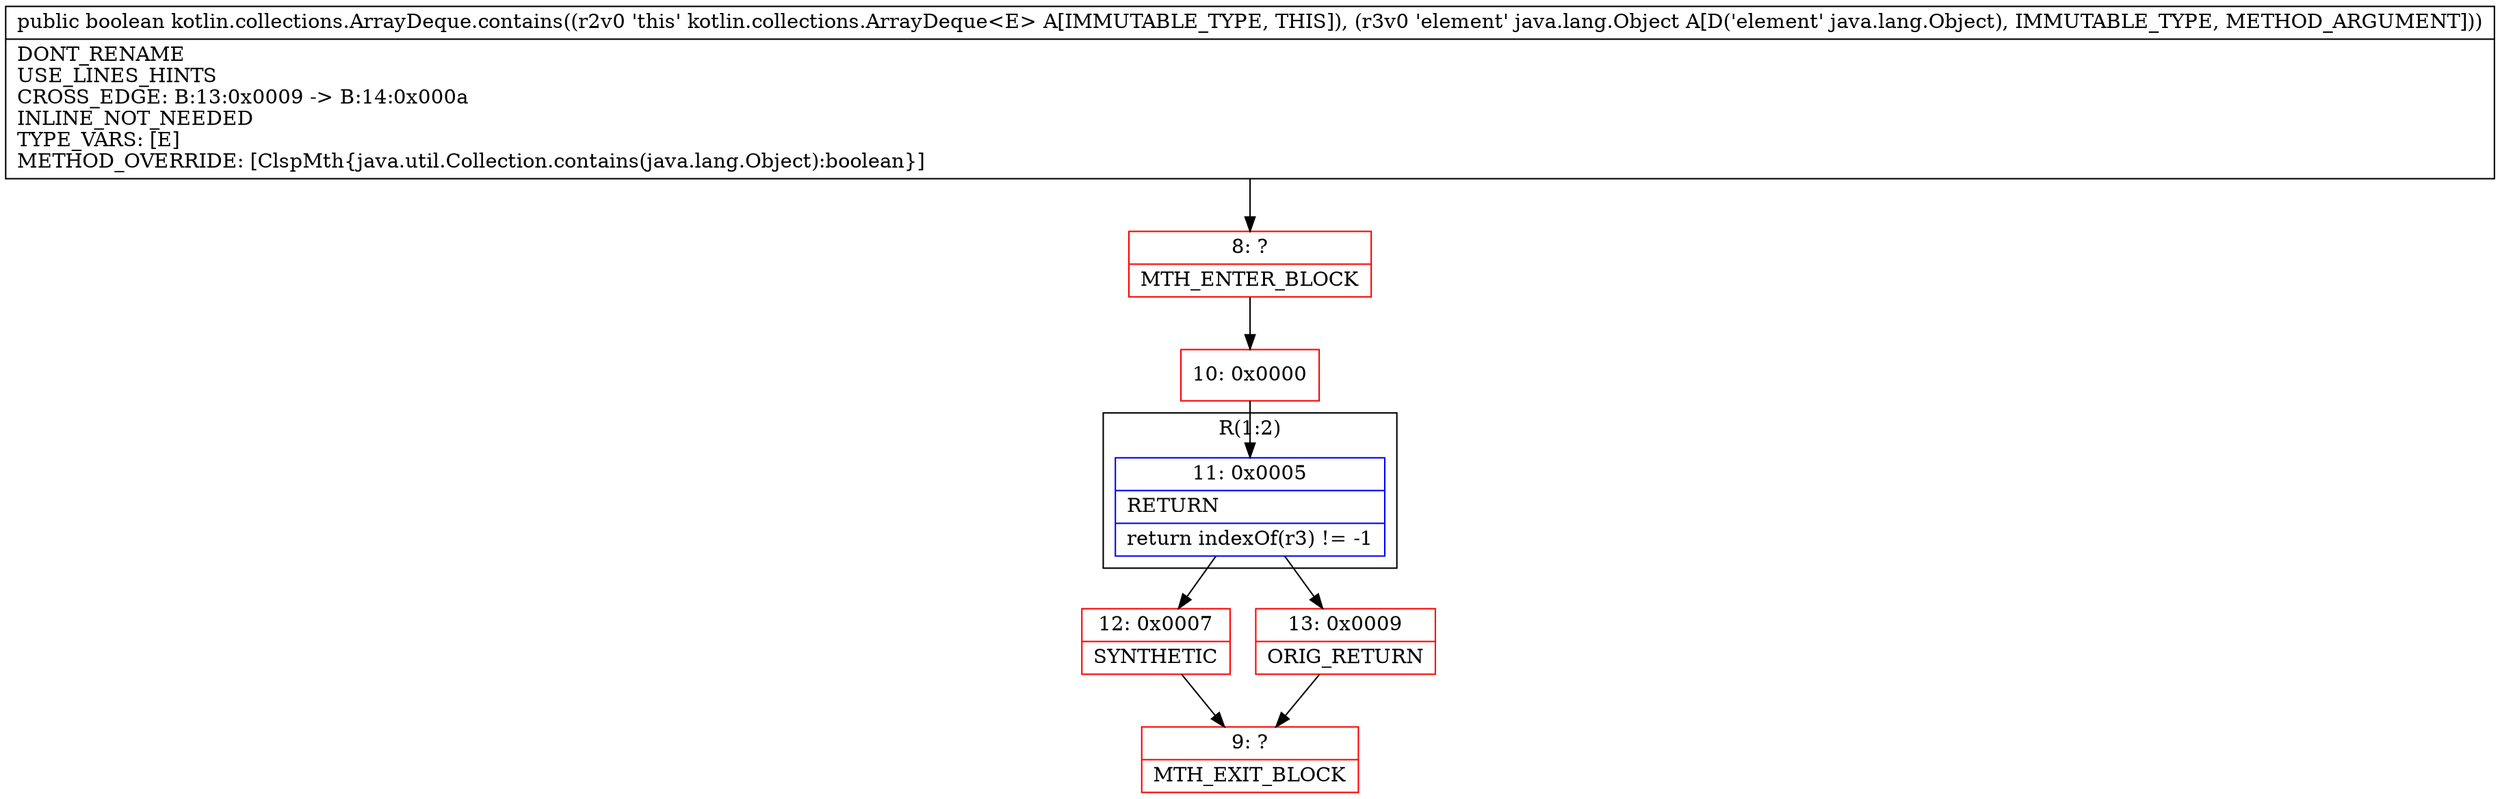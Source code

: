 digraph "CFG forkotlin.collections.ArrayDeque.contains(Ljava\/lang\/Object;)Z" {
subgraph cluster_Region_1356011958 {
label = "R(1:2)";
node [shape=record,color=blue];
Node_11 [shape=record,label="{11\:\ 0x0005|RETURN\l|return indexOf(r3) != \-1\l}"];
}
Node_8 [shape=record,color=red,label="{8\:\ ?|MTH_ENTER_BLOCK\l}"];
Node_10 [shape=record,color=red,label="{10\:\ 0x0000}"];
Node_12 [shape=record,color=red,label="{12\:\ 0x0007|SYNTHETIC\l}"];
Node_9 [shape=record,color=red,label="{9\:\ ?|MTH_EXIT_BLOCK\l}"];
Node_13 [shape=record,color=red,label="{13\:\ 0x0009|ORIG_RETURN\l}"];
MethodNode[shape=record,label="{public boolean kotlin.collections.ArrayDeque.contains((r2v0 'this' kotlin.collections.ArrayDeque\<E\> A[IMMUTABLE_TYPE, THIS]), (r3v0 'element' java.lang.Object A[D('element' java.lang.Object), IMMUTABLE_TYPE, METHOD_ARGUMENT]))  | DONT_RENAME\lUSE_LINES_HINTS\lCROSS_EDGE: B:13:0x0009 \-\> B:14:0x000a\lINLINE_NOT_NEEDED\lTYPE_VARS: [E]\lMETHOD_OVERRIDE: [ClspMth\{java.util.Collection.contains(java.lang.Object):boolean\}]\l}"];
MethodNode -> Node_8;Node_11 -> Node_12;
Node_11 -> Node_13;
Node_8 -> Node_10;
Node_10 -> Node_11;
Node_12 -> Node_9;
Node_13 -> Node_9;
}

